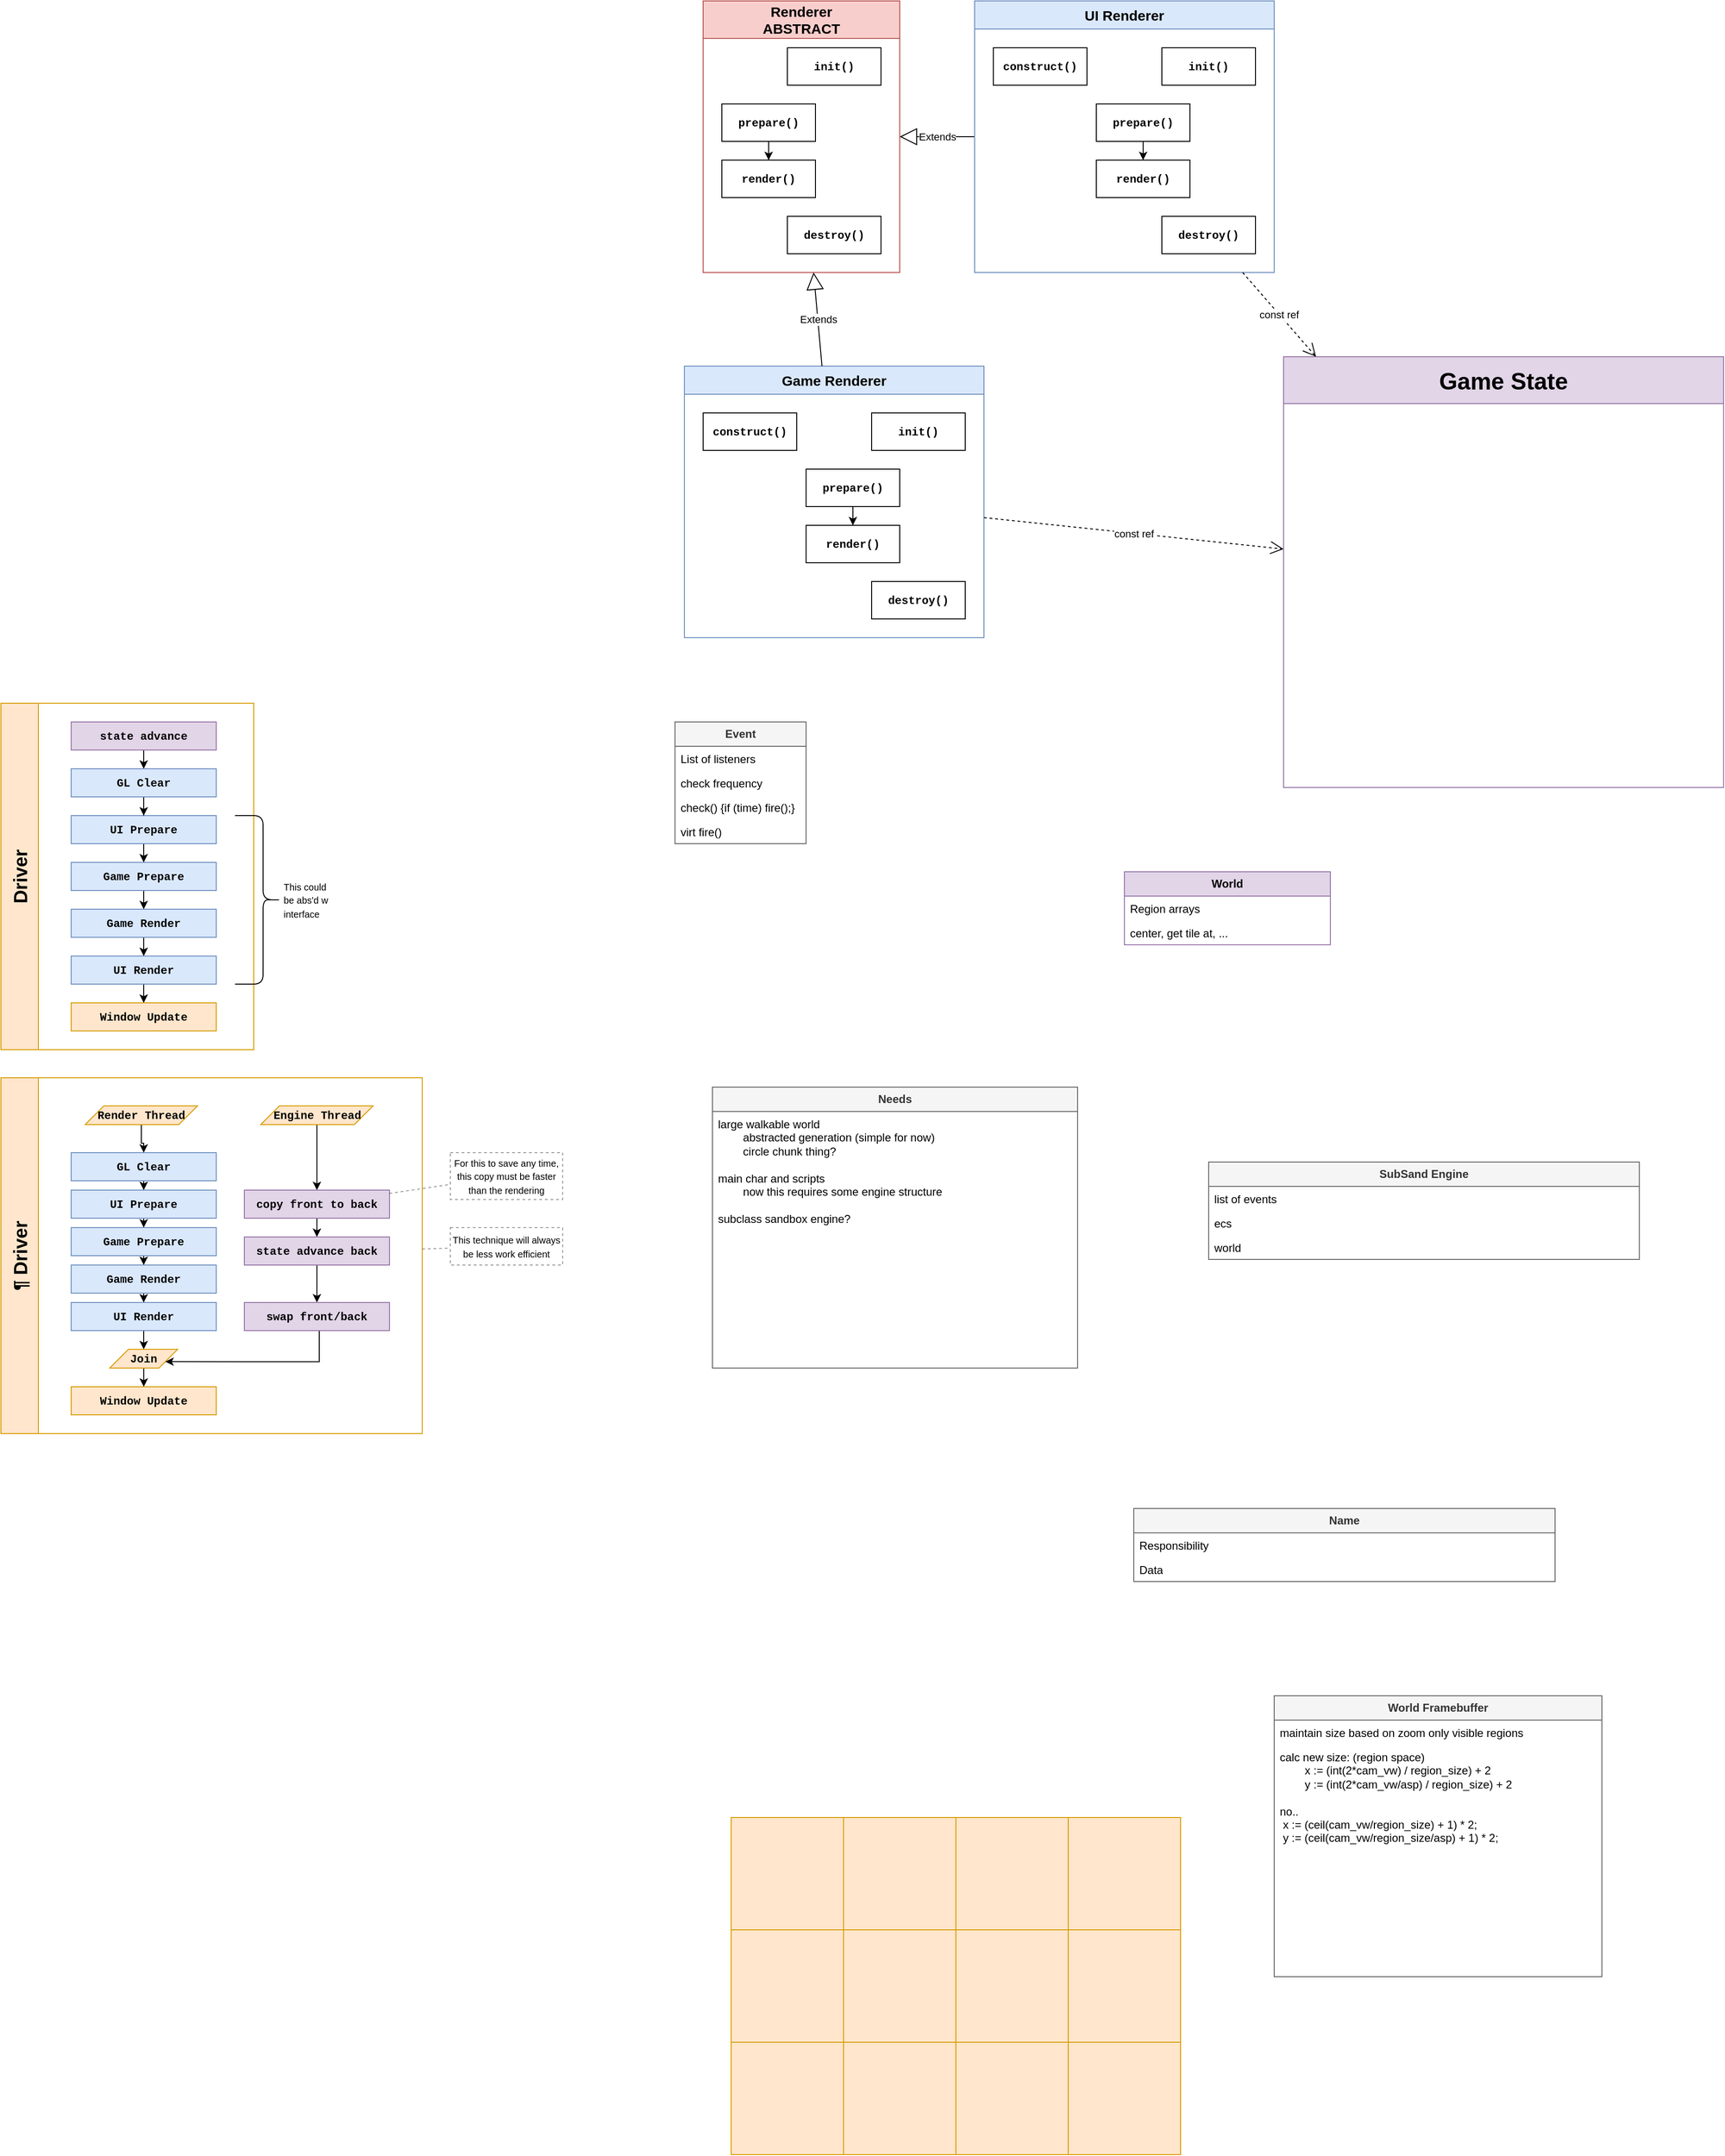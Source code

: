 <mxfile version="24.5.3" type="device">
  <diagram name="Page-1" id="JEAzIKrXxRWVuQYa4M5c">
    <mxGraphModel dx="2514" dy="958" grid="1" gridSize="10" guides="1" tooltips="1" connect="1" arrows="1" fold="1" page="1" pageScale="1" pageWidth="1200" pageHeight="1600" math="0" shadow="0">
      <root>
        <mxCell id="0" />
        <mxCell id="1" parent="0" />
        <mxCell id="Nvr5Osc12EDhb3NBiJlX-1" value="&lt;font style=&quot;font-size: 15px;&quot;&gt;Renderer&lt;/font&gt;&lt;div style=&quot;font-size: 15px;&quot;&gt;&lt;font style=&quot;font-size: 15px;&quot;&gt;ABSTRACT&lt;/font&gt;&lt;/div&gt;" style="swimlane;whiteSpace=wrap;html=1;startSize=40;fillColor=#f8cecc;strokeColor=#b85450;" parent="1" vertex="1">
          <mxGeometry x="80" y="60" width="210" height="290" as="geometry" />
        </mxCell>
        <mxCell id="Nvr5Osc12EDhb3NBiJlX-3" value="&lt;font face=&quot;Courier New&quot;&gt;&lt;b&gt;init()&lt;/b&gt;&lt;/font&gt;" style="rounded=0;whiteSpace=wrap;html=1;" parent="Nvr5Osc12EDhb3NBiJlX-1" vertex="1">
          <mxGeometry x="90" y="50" width="100" height="40" as="geometry" />
        </mxCell>
        <mxCell id="Nvr5Osc12EDhb3NBiJlX-6" style="edgeStyle=orthogonalEdgeStyle;rounded=0;orthogonalLoop=1;jettySize=auto;html=1;" parent="Nvr5Osc12EDhb3NBiJlX-1" source="Nvr5Osc12EDhb3NBiJlX-4" target="Nvr5Osc12EDhb3NBiJlX-5" edge="1">
          <mxGeometry relative="1" as="geometry" />
        </mxCell>
        <mxCell id="Nvr5Osc12EDhb3NBiJlX-4" value="&lt;font face=&quot;Courier New&quot;&gt;&lt;b&gt;prepare()&lt;/b&gt;&lt;/font&gt;" style="rounded=0;whiteSpace=wrap;html=1;" parent="Nvr5Osc12EDhb3NBiJlX-1" vertex="1">
          <mxGeometry x="20" y="110" width="100" height="40" as="geometry" />
        </mxCell>
        <mxCell id="Nvr5Osc12EDhb3NBiJlX-5" value="&lt;font face=&quot;Courier New&quot;&gt;&lt;b&gt;render()&lt;/b&gt;&lt;/font&gt;" style="rounded=0;whiteSpace=wrap;html=1;" parent="Nvr5Osc12EDhb3NBiJlX-1" vertex="1">
          <mxGeometry x="20" y="170" width="100" height="40" as="geometry" />
        </mxCell>
        <mxCell id="Nvr5Osc12EDhb3NBiJlX-7" value="&lt;font face=&quot;Courier New&quot;&gt;&lt;b&gt;destroy()&lt;/b&gt;&lt;/font&gt;" style="rounded=0;whiteSpace=wrap;html=1;" parent="Nvr5Osc12EDhb3NBiJlX-1" vertex="1">
          <mxGeometry x="90" y="230" width="100" height="40" as="geometry" />
        </mxCell>
        <mxCell id="Nvr5Osc12EDhb3NBiJlX-26" value="Extends" style="endArrow=block;endSize=16;endFill=0;html=1;rounded=0;" parent="1" source="Nvr5Osc12EDhb3NBiJlX-27" target="Nvr5Osc12EDhb3NBiJlX-1" edge="1">
          <mxGeometry width="160" relative="1" as="geometry">
            <mxPoint x="570" y="258.265" as="sourcePoint" />
            <mxPoint x="510" y="340" as="targetPoint" />
          </mxGeometry>
        </mxCell>
        <mxCell id="Nvr5Osc12EDhb3NBiJlX-27" value="&lt;span style=&quot;font-size: 15px;&quot;&gt;UI Renderer&lt;/span&gt;" style="swimlane;whiteSpace=wrap;html=1;startSize=30;fillColor=#dae8fc;strokeColor=#6c8ebf;" parent="1" vertex="1">
          <mxGeometry x="370" y="60" width="320" height="290" as="geometry" />
        </mxCell>
        <mxCell id="Nvr5Osc12EDhb3NBiJlX-28" value="&lt;font face=&quot;Courier New&quot;&gt;&lt;b&gt;init()&lt;/b&gt;&lt;/font&gt;" style="rounded=0;whiteSpace=wrap;html=1;" parent="Nvr5Osc12EDhb3NBiJlX-27" vertex="1">
          <mxGeometry x="200" y="50" width="100" height="40" as="geometry" />
        </mxCell>
        <mxCell id="Nvr5Osc12EDhb3NBiJlX-29" style="edgeStyle=orthogonalEdgeStyle;rounded=0;orthogonalLoop=1;jettySize=auto;html=1;" parent="Nvr5Osc12EDhb3NBiJlX-27" source="Nvr5Osc12EDhb3NBiJlX-30" target="Nvr5Osc12EDhb3NBiJlX-31" edge="1">
          <mxGeometry relative="1" as="geometry" />
        </mxCell>
        <mxCell id="Nvr5Osc12EDhb3NBiJlX-30" value="&lt;font face=&quot;Courier New&quot;&gt;&lt;b&gt;prepare()&lt;/b&gt;&lt;/font&gt;" style="rounded=0;whiteSpace=wrap;html=1;" parent="Nvr5Osc12EDhb3NBiJlX-27" vertex="1">
          <mxGeometry x="130" y="110" width="100" height="40" as="geometry" />
        </mxCell>
        <mxCell id="Nvr5Osc12EDhb3NBiJlX-31" value="&lt;font face=&quot;Courier New&quot;&gt;&lt;b&gt;render()&lt;/b&gt;&lt;/font&gt;" style="rounded=0;whiteSpace=wrap;html=1;" parent="Nvr5Osc12EDhb3NBiJlX-27" vertex="1">
          <mxGeometry x="130" y="170" width="100" height="40" as="geometry" />
        </mxCell>
        <mxCell id="Nvr5Osc12EDhb3NBiJlX-32" value="&lt;font face=&quot;Courier New&quot;&gt;&lt;b&gt;destroy()&lt;/b&gt;&lt;/font&gt;" style="rounded=0;whiteSpace=wrap;html=1;" parent="Nvr5Osc12EDhb3NBiJlX-27" vertex="1">
          <mxGeometry x="200" y="230" width="100" height="40" as="geometry" />
        </mxCell>
        <mxCell id="Nvr5Osc12EDhb3NBiJlX-33" value="&lt;font face=&quot;Courier New&quot;&gt;&lt;b&gt;construct()&lt;/b&gt;&lt;/font&gt;" style="rounded=0;whiteSpace=wrap;html=1;" parent="Nvr5Osc12EDhb3NBiJlX-27" vertex="1">
          <mxGeometry x="20" y="50" width="100" height="40" as="geometry" />
        </mxCell>
        <mxCell id="Nvr5Osc12EDhb3NBiJlX-34" value="&lt;span style=&quot;font-size: 15px;&quot;&gt;Game Renderer&lt;/span&gt;" style="swimlane;whiteSpace=wrap;html=1;startSize=30;fillColor=#dae8fc;strokeColor=#6c8ebf;" parent="1" vertex="1">
          <mxGeometry x="60" y="450" width="320" height="290" as="geometry" />
        </mxCell>
        <mxCell id="Nvr5Osc12EDhb3NBiJlX-35" value="&lt;font face=&quot;Courier New&quot;&gt;&lt;b&gt;init()&lt;/b&gt;&lt;/font&gt;" style="rounded=0;whiteSpace=wrap;html=1;" parent="Nvr5Osc12EDhb3NBiJlX-34" vertex="1">
          <mxGeometry x="200" y="50" width="100" height="40" as="geometry" />
        </mxCell>
        <mxCell id="Nvr5Osc12EDhb3NBiJlX-36" style="edgeStyle=orthogonalEdgeStyle;rounded=0;orthogonalLoop=1;jettySize=auto;html=1;" parent="Nvr5Osc12EDhb3NBiJlX-34" source="Nvr5Osc12EDhb3NBiJlX-37" target="Nvr5Osc12EDhb3NBiJlX-38" edge="1">
          <mxGeometry relative="1" as="geometry" />
        </mxCell>
        <mxCell id="Nvr5Osc12EDhb3NBiJlX-37" value="&lt;font face=&quot;Courier New&quot;&gt;&lt;b&gt;prepare()&lt;/b&gt;&lt;/font&gt;" style="rounded=0;whiteSpace=wrap;html=1;" parent="Nvr5Osc12EDhb3NBiJlX-34" vertex="1">
          <mxGeometry x="130" y="110" width="100" height="40" as="geometry" />
        </mxCell>
        <mxCell id="Nvr5Osc12EDhb3NBiJlX-38" value="&lt;font face=&quot;Courier New&quot;&gt;&lt;b&gt;render()&lt;/b&gt;&lt;/font&gt;" style="rounded=0;whiteSpace=wrap;html=1;" parent="Nvr5Osc12EDhb3NBiJlX-34" vertex="1">
          <mxGeometry x="130" y="170" width="100" height="40" as="geometry" />
        </mxCell>
        <mxCell id="Nvr5Osc12EDhb3NBiJlX-39" value="&lt;font face=&quot;Courier New&quot;&gt;&lt;b&gt;destroy()&lt;/b&gt;&lt;/font&gt;" style="rounded=0;whiteSpace=wrap;html=1;" parent="Nvr5Osc12EDhb3NBiJlX-34" vertex="1">
          <mxGeometry x="200" y="230" width="100" height="40" as="geometry" />
        </mxCell>
        <mxCell id="Nvr5Osc12EDhb3NBiJlX-40" value="&lt;font face=&quot;Courier New&quot;&gt;&lt;b&gt;construct()&lt;/b&gt;&lt;/font&gt;" style="rounded=0;whiteSpace=wrap;html=1;" parent="Nvr5Osc12EDhb3NBiJlX-34" vertex="1">
          <mxGeometry x="20" y="50" width="100" height="40" as="geometry" />
        </mxCell>
        <mxCell id="Nvr5Osc12EDhb3NBiJlX-41" value="Extends" style="endArrow=block;endSize=16;endFill=0;html=1;rounded=0;" parent="1" source="Nvr5Osc12EDhb3NBiJlX-34" target="Nvr5Osc12EDhb3NBiJlX-1" edge="1">
          <mxGeometry width="160" relative="1" as="geometry">
            <mxPoint x="350" y="550" as="sourcePoint" />
            <mxPoint x="670" y="450" as="targetPoint" />
          </mxGeometry>
        </mxCell>
        <mxCell id="Nvr5Osc12EDhb3NBiJlX-42" value="&lt;font style=&quot;font-size: 25px;&quot;&gt;Game State&lt;/font&gt;" style="swimlane;whiteSpace=wrap;html=1;fillColor=#e1d5e7;strokeColor=#9673a6;startSize=50;" parent="1" vertex="1">
          <mxGeometry x="700" y="440" width="470" height="460" as="geometry" />
        </mxCell>
        <mxCell id="Nvr5Osc12EDhb3NBiJlX-43" value="const ref" style="endArrow=open;endSize=12;dashed=1;html=1;rounded=0;" parent="1" source="Nvr5Osc12EDhb3NBiJlX-34" target="Nvr5Osc12EDhb3NBiJlX-42" edge="1">
          <mxGeometry width="160" relative="1" as="geometry">
            <mxPoint x="510" y="570" as="sourcePoint" />
            <mxPoint x="670" y="570" as="targetPoint" />
          </mxGeometry>
        </mxCell>
        <mxCell id="Nvr5Osc12EDhb3NBiJlX-44" value="const ref" style="endArrow=open;endSize=12;dashed=1;html=1;rounded=0;" parent="1" source="Nvr5Osc12EDhb3NBiJlX-27" target="Nvr5Osc12EDhb3NBiJlX-42" edge="1">
          <mxGeometry width="160" relative="1" as="geometry">
            <mxPoint x="390" y="658" as="sourcePoint" />
            <mxPoint x="670" y="752" as="targetPoint" />
          </mxGeometry>
        </mxCell>
        <mxCell id="Nvr5Osc12EDhb3NBiJlX-46" value="&lt;font style=&quot;font-size: 20px;&quot;&gt;Driver&lt;/font&gt;" style="swimlane;horizontal=0;whiteSpace=wrap;html=1;fillColor=#ffe6cc;strokeColor=#d79b00;startSize=40;" parent="1" vertex="1">
          <mxGeometry x="-670" y="810" width="270" height="370" as="geometry" />
        </mxCell>
        <mxCell id="Nvr5Osc12EDhb3NBiJlX-53" style="edgeStyle=orthogonalEdgeStyle;rounded=0;orthogonalLoop=1;jettySize=auto;html=1;" parent="Nvr5Osc12EDhb3NBiJlX-46" source="Nvr5Osc12EDhb3NBiJlX-47" target="Nvr5Osc12EDhb3NBiJlX-52" edge="1">
          <mxGeometry relative="1" as="geometry" />
        </mxCell>
        <mxCell id="Nvr5Osc12EDhb3NBiJlX-47" value="&lt;font face=&quot;Courier New&quot;&gt;&lt;b&gt;state advance&lt;/b&gt;&lt;/font&gt;" style="rounded=0;whiteSpace=wrap;html=1;fillColor=#e1d5e7;strokeColor=#9673a6;" parent="Nvr5Osc12EDhb3NBiJlX-46" vertex="1">
          <mxGeometry x="75" y="20" width="155" height="30" as="geometry" />
        </mxCell>
        <mxCell id="Nvr5Osc12EDhb3NBiJlX-55" style="edgeStyle=orthogonalEdgeStyle;rounded=0;orthogonalLoop=1;jettySize=auto;html=1;" parent="Nvr5Osc12EDhb3NBiJlX-46" source="Nvr5Osc12EDhb3NBiJlX-48" target="Nvr5Osc12EDhb3NBiJlX-49" edge="1">
          <mxGeometry relative="1" as="geometry" />
        </mxCell>
        <mxCell id="Nvr5Osc12EDhb3NBiJlX-48" value="&lt;font face=&quot;Courier New&quot;&gt;&lt;b&gt;UI Prepare&lt;/b&gt;&lt;/font&gt;" style="rounded=0;whiteSpace=wrap;html=1;fillColor=#dae8fc;strokeColor=#6c8ebf;" parent="Nvr5Osc12EDhb3NBiJlX-46" vertex="1">
          <mxGeometry x="75" y="120" width="155" height="30" as="geometry" />
        </mxCell>
        <mxCell id="Nvr5Osc12EDhb3NBiJlX-56" style="edgeStyle=orthogonalEdgeStyle;rounded=0;orthogonalLoop=1;jettySize=auto;html=1;" parent="Nvr5Osc12EDhb3NBiJlX-46" source="Nvr5Osc12EDhb3NBiJlX-49" target="Nvr5Osc12EDhb3NBiJlX-50" edge="1">
          <mxGeometry relative="1" as="geometry" />
        </mxCell>
        <mxCell id="Nvr5Osc12EDhb3NBiJlX-49" value="&lt;font face=&quot;Courier New&quot;&gt;&lt;b&gt;Game Prepare&lt;/b&gt;&lt;/font&gt;" style="rounded=0;whiteSpace=wrap;html=1;fillColor=#dae8fc;strokeColor=#6c8ebf;" parent="Nvr5Osc12EDhb3NBiJlX-46" vertex="1">
          <mxGeometry x="75" y="170" width="155" height="30" as="geometry" />
        </mxCell>
        <mxCell id="Nvr5Osc12EDhb3NBiJlX-57" style="edgeStyle=orthogonalEdgeStyle;rounded=0;orthogonalLoop=1;jettySize=auto;html=1;" parent="Nvr5Osc12EDhb3NBiJlX-46" source="Nvr5Osc12EDhb3NBiJlX-50" target="Nvr5Osc12EDhb3NBiJlX-51" edge="1">
          <mxGeometry relative="1" as="geometry" />
        </mxCell>
        <mxCell id="Nvr5Osc12EDhb3NBiJlX-50" value="&lt;font face=&quot;Courier New&quot;&gt;&lt;b&gt;Game Render&lt;/b&gt;&lt;/font&gt;" style="rounded=0;whiteSpace=wrap;html=1;fillColor=#dae8fc;strokeColor=#6c8ebf;" parent="Nvr5Osc12EDhb3NBiJlX-46" vertex="1">
          <mxGeometry x="75" y="220" width="155" height="30" as="geometry" />
        </mxCell>
        <mxCell id="Nvr5Osc12EDhb3NBiJlX-59" style="edgeStyle=orthogonalEdgeStyle;rounded=0;orthogonalLoop=1;jettySize=auto;html=1;" parent="Nvr5Osc12EDhb3NBiJlX-46" source="Nvr5Osc12EDhb3NBiJlX-51" target="Nvr5Osc12EDhb3NBiJlX-58" edge="1">
          <mxGeometry relative="1" as="geometry" />
        </mxCell>
        <mxCell id="Nvr5Osc12EDhb3NBiJlX-51" value="&lt;font face=&quot;Courier New&quot;&gt;&lt;b&gt;UI Render&lt;/b&gt;&lt;/font&gt;" style="rounded=0;whiteSpace=wrap;html=1;fillColor=#dae8fc;strokeColor=#6c8ebf;" parent="Nvr5Osc12EDhb3NBiJlX-46" vertex="1">
          <mxGeometry x="75" y="270" width="155" height="30" as="geometry" />
        </mxCell>
        <mxCell id="Nvr5Osc12EDhb3NBiJlX-54" style="edgeStyle=orthogonalEdgeStyle;rounded=0;orthogonalLoop=1;jettySize=auto;html=1;" parent="Nvr5Osc12EDhb3NBiJlX-46" source="Nvr5Osc12EDhb3NBiJlX-52" target="Nvr5Osc12EDhb3NBiJlX-48" edge="1">
          <mxGeometry relative="1" as="geometry" />
        </mxCell>
        <mxCell id="Nvr5Osc12EDhb3NBiJlX-52" value="&lt;font face=&quot;Courier New&quot;&gt;&lt;b&gt;GL Clear&lt;/b&gt;&lt;/font&gt;" style="rounded=0;whiteSpace=wrap;html=1;fillColor=#dae8fc;strokeColor=#6c8ebf;" parent="Nvr5Osc12EDhb3NBiJlX-46" vertex="1">
          <mxGeometry x="75" y="70" width="155" height="30" as="geometry" />
        </mxCell>
        <mxCell id="Nvr5Osc12EDhb3NBiJlX-58" value="&lt;font face=&quot;Courier New&quot;&gt;&lt;b&gt;Window Update&lt;/b&gt;&lt;/font&gt;" style="rounded=0;whiteSpace=wrap;html=1;fillColor=#ffe6cc;strokeColor=#d79b00;" parent="Nvr5Osc12EDhb3NBiJlX-46" vertex="1">
          <mxGeometry x="75" y="320" width="155" height="30" as="geometry" />
        </mxCell>
        <mxCell id="Nvr5Osc12EDhb3NBiJlX-60" value="&lt;font style=&quot;font-size: 10px;&quot;&gt;This could be abs&#39;d w interface&lt;/font&gt;" style="shape=curlyBracket;whiteSpace=wrap;html=1;rounded=1;flipH=1;labelPosition=right;verticalLabelPosition=middle;align=left;verticalAlign=middle;size=0.4;" parent="1" vertex="1">
          <mxGeometry x="-420" y="930" width="50" height="180" as="geometry" />
        </mxCell>
        <mxCell id="Nvr5Osc12EDhb3NBiJlX-61" value="&lt;font style=&quot;font-size: 20px;&quot;&gt;¶ Driver&lt;/font&gt;" style="swimlane;horizontal=0;whiteSpace=wrap;html=1;fillColor=#ffe6cc;strokeColor=#d79b00;startSize=40;" parent="1" vertex="1">
          <mxGeometry x="-670" y="1210" width="450" height="380" as="geometry" />
        </mxCell>
        <mxCell id="Nvr5Osc12EDhb3NBiJlX-85" style="edgeStyle=orthogonalEdgeStyle;rounded=0;orthogonalLoop=1;jettySize=auto;html=1;" parent="Nvr5Osc12EDhb3NBiJlX-61" source="Nvr5Osc12EDhb3NBiJlX-63" target="Nvr5Osc12EDhb3NBiJlX-84" edge="1">
          <mxGeometry relative="1" as="geometry" />
        </mxCell>
        <mxCell id="Nvr5Osc12EDhb3NBiJlX-63" value="&lt;font face=&quot;Courier New&quot;&gt;&lt;b&gt;copy front to back&lt;/b&gt;&lt;/font&gt;" style="rounded=0;whiteSpace=wrap;html=1;fillColor=#e1d5e7;strokeColor=#9673a6;" parent="Nvr5Osc12EDhb3NBiJlX-61" vertex="1">
          <mxGeometry x="260" y="120" width="155" height="30" as="geometry" />
        </mxCell>
        <mxCell id="Nvr5Osc12EDhb3NBiJlX-64" style="edgeStyle=orthogonalEdgeStyle;rounded=0;orthogonalLoop=1;jettySize=auto;html=1;" parent="Nvr5Osc12EDhb3NBiJlX-61" source="Nvr5Osc12EDhb3NBiJlX-65" target="Nvr5Osc12EDhb3NBiJlX-67" edge="1">
          <mxGeometry relative="1" as="geometry" />
        </mxCell>
        <mxCell id="Nvr5Osc12EDhb3NBiJlX-66" style="edgeStyle=orthogonalEdgeStyle;rounded=0;orthogonalLoop=1;jettySize=auto;html=1;" parent="Nvr5Osc12EDhb3NBiJlX-61" source="Nvr5Osc12EDhb3NBiJlX-67" target="Nvr5Osc12EDhb3NBiJlX-69" edge="1">
          <mxGeometry relative="1" as="geometry" />
        </mxCell>
        <mxCell id="Nvr5Osc12EDhb3NBiJlX-67" value="&lt;font face=&quot;Courier New&quot;&gt;&lt;b&gt;Game Prepare&lt;/b&gt;&lt;/font&gt;" style="rounded=0;whiteSpace=wrap;html=1;fillColor=#dae8fc;strokeColor=#6c8ebf;" parent="Nvr5Osc12EDhb3NBiJlX-61" vertex="1">
          <mxGeometry x="75" y="160" width="155" height="30" as="geometry" />
        </mxCell>
        <mxCell id="Nvr5Osc12EDhb3NBiJlX-68" style="edgeStyle=orthogonalEdgeStyle;rounded=0;orthogonalLoop=1;jettySize=auto;html=1;" parent="Nvr5Osc12EDhb3NBiJlX-61" source="Nvr5Osc12EDhb3NBiJlX-69" target="Nvr5Osc12EDhb3NBiJlX-71" edge="1">
          <mxGeometry relative="1" as="geometry" />
        </mxCell>
        <mxCell id="Nvr5Osc12EDhb3NBiJlX-69" value="&lt;font face=&quot;Courier New&quot;&gt;&lt;b&gt;Game Render&lt;/b&gt;&lt;/font&gt;" style="rounded=0;whiteSpace=wrap;html=1;fillColor=#dae8fc;strokeColor=#6c8ebf;" parent="Nvr5Osc12EDhb3NBiJlX-61" vertex="1">
          <mxGeometry x="75" y="200" width="155" height="30" as="geometry" />
        </mxCell>
        <mxCell id="Nvr5Osc12EDhb3NBiJlX-87" style="edgeStyle=orthogonalEdgeStyle;rounded=0;orthogonalLoop=1;jettySize=auto;html=1;" parent="Nvr5Osc12EDhb3NBiJlX-61" source="Nvr5Osc12EDhb3NBiJlX-71" target="Nvr5Osc12EDhb3NBiJlX-86" edge="1">
          <mxGeometry relative="1" as="geometry" />
        </mxCell>
        <mxCell id="Nvr5Osc12EDhb3NBiJlX-71" value="&lt;font face=&quot;Courier New&quot;&gt;&lt;b&gt;UI Render&lt;/b&gt;&lt;/font&gt;" style="rounded=0;whiteSpace=wrap;html=1;fillColor=#dae8fc;strokeColor=#6c8ebf;" parent="Nvr5Osc12EDhb3NBiJlX-61" vertex="1">
          <mxGeometry x="75" y="240" width="155" height="30" as="geometry" />
        </mxCell>
        <mxCell id="Nvr5Osc12EDhb3NBiJlX-101" style="edgeStyle=orthogonalEdgeStyle;rounded=0;orthogonalLoop=1;jettySize=auto;html=1;entryX=0.5;entryY=0;entryDx=0;entryDy=0;" parent="Nvr5Osc12EDhb3NBiJlX-61" source="Nvr5Osc12EDhb3NBiJlX-73" target="Nvr5Osc12EDhb3NBiJlX-65" edge="1">
          <mxGeometry relative="1" as="geometry" />
        </mxCell>
        <mxCell id="Nvr5Osc12EDhb3NBiJlX-73" value="&lt;font face=&quot;Courier New&quot;&gt;&lt;b&gt;GL Clear&lt;/b&gt;&lt;/font&gt;" style="rounded=0;whiteSpace=wrap;html=1;fillColor=#dae8fc;strokeColor=#6c8ebf;" parent="Nvr5Osc12EDhb3NBiJlX-61" vertex="1">
          <mxGeometry x="75" y="80" width="155" height="30" as="geometry" />
        </mxCell>
        <mxCell id="Nvr5Osc12EDhb3NBiJlX-74" value="&lt;font face=&quot;Courier New&quot;&gt;&lt;b&gt;Window Update&lt;/b&gt;&lt;/font&gt;" style="rounded=0;whiteSpace=wrap;html=1;fillColor=#ffe6cc;strokeColor=#d79b00;" parent="Nvr5Osc12EDhb3NBiJlX-61" vertex="1">
          <mxGeometry x="75" y="330" width="155" height="30" as="geometry" />
        </mxCell>
        <mxCell id="Nvr5Osc12EDhb3NBiJlX-83" style="edgeStyle=orthogonalEdgeStyle;rounded=0;orthogonalLoop=1;jettySize=auto;html=1;entryX=0.5;entryY=0;entryDx=0;entryDy=0;" parent="Nvr5Osc12EDhb3NBiJlX-61" source="sQQ3VaDpg-WrfRXjGf0c-1" target="Nvr5Osc12EDhb3NBiJlX-63" edge="1">
          <mxGeometry relative="1" as="geometry" />
        </mxCell>
        <mxCell id="Nvr5Osc12EDhb3NBiJlX-98" style="edgeStyle=orthogonalEdgeStyle;rounded=0;orthogonalLoop=1;jettySize=auto;html=1;" parent="Nvr5Osc12EDhb3NBiJlX-61" source="Nvr5Osc12EDhb3NBiJlX-76" target="Nvr5Osc12EDhb3NBiJlX-73" edge="1">
          <mxGeometry relative="1" as="geometry" />
        </mxCell>
        <mxCell id="Nvr5Osc12EDhb3NBiJlX-76" value="&lt;b style=&quot;font-family: &amp;quot;Courier New&amp;quot;;&quot;&gt;Render Thread&lt;/b&gt;" style="shape=parallelogram;perimeter=parallelogramPerimeter;whiteSpace=wrap;html=1;fixedSize=1;fillColor=#ffe6cc;strokeColor=#d79b00;" parent="Nvr5Osc12EDhb3NBiJlX-61" vertex="1">
          <mxGeometry x="90" y="30" width="120" height="20" as="geometry" />
        </mxCell>
        <mxCell id="Nvr5Osc12EDhb3NBiJlX-93" style="edgeStyle=orthogonalEdgeStyle;rounded=0;orthogonalLoop=1;jettySize=auto;html=1;" parent="Nvr5Osc12EDhb3NBiJlX-61" source="Nvr5Osc12EDhb3NBiJlX-84" target="Nvr5Osc12EDhb3NBiJlX-89" edge="1">
          <mxGeometry relative="1" as="geometry" />
        </mxCell>
        <mxCell id="Nvr5Osc12EDhb3NBiJlX-84" value="&lt;font face=&quot;Courier New&quot;&gt;&lt;b&gt;state advance back&lt;/b&gt;&lt;/font&gt;" style="rounded=0;whiteSpace=wrap;html=1;fillColor=#e1d5e7;strokeColor=#9673a6;" parent="Nvr5Osc12EDhb3NBiJlX-61" vertex="1">
          <mxGeometry x="260" y="170" width="155" height="30" as="geometry" />
        </mxCell>
        <mxCell id="Nvr5Osc12EDhb3NBiJlX-88" style="edgeStyle=orthogonalEdgeStyle;rounded=0;orthogonalLoop=1;jettySize=auto;html=1;" parent="Nvr5Osc12EDhb3NBiJlX-61" source="Nvr5Osc12EDhb3NBiJlX-86" target="Nvr5Osc12EDhb3NBiJlX-74" edge="1">
          <mxGeometry relative="1" as="geometry" />
        </mxCell>
        <mxCell id="Nvr5Osc12EDhb3NBiJlX-86" value="&lt;b style=&quot;font-family: &amp;quot;Courier New&amp;quot;;&quot;&gt;Join&lt;/b&gt;" style="shape=parallelogram;perimeter=parallelogramPerimeter;whiteSpace=wrap;html=1;fixedSize=1;fillColor=#ffe6cc;strokeColor=#d79b00;" parent="Nvr5Osc12EDhb3NBiJlX-61" vertex="1">
          <mxGeometry x="116.25" y="290" width="72.5" height="20" as="geometry" />
        </mxCell>
        <mxCell id="Nvr5Osc12EDhb3NBiJlX-92" style="edgeStyle=orthogonalEdgeStyle;rounded=0;orthogonalLoop=1;jettySize=auto;html=1;entryX=1;entryY=0.75;entryDx=0;entryDy=0;" parent="Nvr5Osc12EDhb3NBiJlX-61" source="Nvr5Osc12EDhb3NBiJlX-89" target="Nvr5Osc12EDhb3NBiJlX-86" edge="1">
          <mxGeometry relative="1" as="geometry">
            <mxPoint x="337.5" y="305" as="targetPoint" />
            <Array as="points">
              <mxPoint x="340" y="303" />
            </Array>
          </mxGeometry>
        </mxCell>
        <mxCell id="Nvr5Osc12EDhb3NBiJlX-89" value="&lt;font face=&quot;Courier New&quot;&gt;&lt;b&gt;swap front/back&lt;/b&gt;&lt;/font&gt;" style="rounded=0;whiteSpace=wrap;html=1;fillColor=#e1d5e7;strokeColor=#9673a6;" parent="Nvr5Osc12EDhb3NBiJlX-61" vertex="1">
          <mxGeometry x="260" y="240" width="155" height="30" as="geometry" />
        </mxCell>
        <mxCell id="Nvr5Osc12EDhb3NBiJlX-65" value="&lt;font face=&quot;Courier New&quot;&gt;&lt;b&gt;UI Prepare&lt;/b&gt;&lt;/font&gt;" style="rounded=0;whiteSpace=wrap;html=1;fillColor=#dae8fc;strokeColor=#6c8ebf;" parent="Nvr5Osc12EDhb3NBiJlX-61" vertex="1">
          <mxGeometry x="75" y="120" width="155" height="30" as="geometry" />
        </mxCell>
        <mxCell id="sQQ3VaDpg-WrfRXjGf0c-1" value="&lt;b style=&quot;font-family: &amp;quot;Courier New&amp;quot;;&quot;&gt;Engine Thread&lt;/b&gt;" style="shape=parallelogram;perimeter=parallelogramPerimeter;whiteSpace=wrap;html=1;fixedSize=1;fillColor=#ffe6cc;strokeColor=#d79b00;" parent="Nvr5Osc12EDhb3NBiJlX-61" vertex="1">
          <mxGeometry x="277.5" y="30" width="120" height="20" as="geometry" />
        </mxCell>
        <mxCell id="Nvr5Osc12EDhb3NBiJlX-107" value="" style="endArrow=none;html=1;rounded=0;dashed=1;opacity=40;" parent="1" source="Nvr5Osc12EDhb3NBiJlX-63" target="Nvr5Osc12EDhb3NBiJlX-109" edge="1">
          <mxGeometry width="50" height="50" relative="1" as="geometry">
            <mxPoint x="-340" y="1450" as="sourcePoint" />
            <mxPoint x="-290" y="1400" as="targetPoint" />
          </mxGeometry>
        </mxCell>
        <mxCell id="Nvr5Osc12EDhb3NBiJlX-109" value="&lt;span style=&quot;text-align: left;&quot;&gt;&lt;span style=&quot;font-size: 10px;&quot;&gt;For this to save any time, this copy must be faster than the rendering&lt;/span&gt;&lt;/span&gt;" style="whiteSpace=wrap;html=1;dashed=1;opacity=40;" parent="1" vertex="1">
          <mxGeometry x="-190" y="1290" width="120" height="50" as="geometry" />
        </mxCell>
        <mxCell id="Nvr5Osc12EDhb3NBiJlX-110" value="" style="endArrow=none;html=1;rounded=0;dashed=1;opacity=40;" parent="1" source="Nvr5Osc12EDhb3NBiJlX-61" target="Nvr5Osc12EDhb3NBiJlX-111" edge="1">
          <mxGeometry width="50" height="50" relative="1" as="geometry">
            <mxPoint x="-230" y="1444" as="sourcePoint" />
            <mxPoint x="-265" y="1510" as="targetPoint" />
          </mxGeometry>
        </mxCell>
        <mxCell id="Nvr5Osc12EDhb3NBiJlX-111" value="&lt;span style=&quot;text-align: left;&quot;&gt;&lt;span style=&quot;font-size: 10px;&quot;&gt;This technique will always be less work efficient&lt;/span&gt;&lt;/span&gt;" style="whiteSpace=wrap;html=1;dashed=1;opacity=40;" parent="1" vertex="1">
          <mxGeometry x="-190" y="1370" width="120" height="40" as="geometry" />
        </mxCell>
        <mxCell id="sQQ3VaDpg-WrfRXjGf0c-2" value="&lt;b&gt;Event&lt;/b&gt;" style="swimlane;fontStyle=0;childLayout=stackLayout;horizontal=1;startSize=26;fillColor=#f5f5f5;horizontalStack=0;resizeParent=1;resizeParentMax=0;resizeLast=0;collapsible=1;marginBottom=0;whiteSpace=wrap;html=1;strokeColor=#666666;fontColor=#333333;" parent="1" vertex="1">
          <mxGeometry x="50" y="830" width="140" height="130" as="geometry" />
        </mxCell>
        <mxCell id="sQQ3VaDpg-WrfRXjGf0c-3" value="List of listeners" style="text;strokeColor=none;fillColor=none;align=left;verticalAlign=top;spacingLeft=4;spacingRight=4;overflow=hidden;rotatable=0;points=[[0,0.5],[1,0.5]];portConstraint=eastwest;whiteSpace=wrap;html=1;" parent="sQQ3VaDpg-WrfRXjGf0c-2" vertex="1">
          <mxGeometry y="26" width="140" height="26" as="geometry" />
        </mxCell>
        <mxCell id="sQQ3VaDpg-WrfRXjGf0c-4" value="check frequency" style="text;strokeColor=none;fillColor=none;align=left;verticalAlign=top;spacingLeft=4;spacingRight=4;overflow=hidden;rotatable=0;points=[[0,0.5],[1,0.5]];portConstraint=eastwest;whiteSpace=wrap;html=1;" parent="sQQ3VaDpg-WrfRXjGf0c-2" vertex="1">
          <mxGeometry y="52" width="140" height="26" as="geometry" />
        </mxCell>
        <mxCell id="sQQ3VaDpg-WrfRXjGf0c-5" value="check() {if (time) fire();}" style="text;strokeColor=none;fillColor=none;align=left;verticalAlign=top;spacingLeft=4;spacingRight=4;overflow=hidden;rotatable=0;points=[[0,0.5],[1,0.5]];portConstraint=eastwest;whiteSpace=wrap;html=1;" parent="sQQ3VaDpg-WrfRXjGf0c-2" vertex="1">
          <mxGeometry y="78" width="140" height="26" as="geometry" />
        </mxCell>
        <mxCell id="sQQ3VaDpg-WrfRXjGf0c-6" value="virt fire()" style="text;strokeColor=none;fillColor=none;align=left;verticalAlign=top;spacingLeft=4;spacingRight=4;overflow=hidden;rotatable=0;points=[[0,0.5],[1,0.5]];portConstraint=eastwest;whiteSpace=wrap;html=1;" parent="sQQ3VaDpg-WrfRXjGf0c-2" vertex="1">
          <mxGeometry y="104" width="140" height="26" as="geometry" />
        </mxCell>
        <mxCell id="Dr_gWiVqW-axyPOpUI71-1" value="&lt;b&gt;World&lt;/b&gt;" style="swimlane;fontStyle=0;childLayout=stackLayout;horizontal=1;startSize=26;fillColor=#e1d5e7;horizontalStack=0;resizeParent=1;resizeParentMax=0;resizeLast=0;collapsible=1;marginBottom=0;whiteSpace=wrap;html=1;strokeColor=#9673a6;" parent="1" vertex="1">
          <mxGeometry x="530" y="990" width="220" height="78" as="geometry" />
        </mxCell>
        <mxCell id="Dr_gWiVqW-axyPOpUI71-2" value="Region arrays" style="text;strokeColor=none;fillColor=none;align=left;verticalAlign=top;spacingLeft=4;spacingRight=4;overflow=hidden;rotatable=0;points=[[0,0.5],[1,0.5]];portConstraint=eastwest;whiteSpace=wrap;html=1;" parent="Dr_gWiVqW-axyPOpUI71-1" vertex="1">
          <mxGeometry y="26" width="220" height="26" as="geometry" />
        </mxCell>
        <mxCell id="Dr_gWiVqW-axyPOpUI71-3" value="center, get tile at, ..." style="text;strokeColor=none;fillColor=none;align=left;verticalAlign=top;spacingLeft=4;spacingRight=4;overflow=hidden;rotatable=0;points=[[0,0.5],[1,0.5]];portConstraint=eastwest;whiteSpace=wrap;html=1;" parent="Dr_gWiVqW-axyPOpUI71-1" vertex="1">
          <mxGeometry y="52" width="220" height="26" as="geometry" />
        </mxCell>
        <mxCell id="Dr_gWiVqW-axyPOpUI71-4" value="&lt;b&gt;Needs&lt;/b&gt;" style="swimlane;fontStyle=0;childLayout=stackLayout;horizontal=1;startSize=26;fillColor=#f5f5f5;horizontalStack=0;resizeParent=1;resizeParentMax=0;resizeLast=0;collapsible=1;marginBottom=0;whiteSpace=wrap;html=1;strokeColor=#666666;fontColor=#333333;" parent="1" vertex="1">
          <mxGeometry x="90" y="1220" width="390" height="300" as="geometry" />
        </mxCell>
        <mxCell id="Dr_gWiVqW-axyPOpUI71-5" value="large walkable world&lt;div&gt;&lt;span style=&quot;white-space: pre;&quot;&gt;&#x9;&lt;/span&gt;abstracted generation (simple for now)&lt;br&gt;&lt;/div&gt;&lt;div&gt;&lt;span style=&quot;white-space: pre;&quot;&gt;&#x9;&lt;/span&gt;circle chunk thing?&lt;br&gt;&lt;/div&gt;&lt;div&gt;&lt;br&gt;&lt;/div&gt;&lt;div&gt;main char and scripts&lt;/div&gt;&lt;div&gt;&lt;span style=&quot;white-space: pre;&quot;&gt;&#x9;&lt;/span&gt;now this requires some engine structure&lt;br&gt;&lt;/div&gt;&lt;div&gt;&lt;br&gt;&lt;/div&gt;&lt;div&gt;subclass sandbox engine?&lt;/div&gt;" style="text;strokeColor=none;fillColor=none;align=left;verticalAlign=top;spacingLeft=4;spacingRight=4;overflow=hidden;rotatable=0;points=[[0,0.5],[1,0.5]];portConstraint=eastwest;whiteSpace=wrap;html=1;" parent="Dr_gWiVqW-axyPOpUI71-4" vertex="1">
          <mxGeometry y="26" width="390" height="274" as="geometry" />
        </mxCell>
        <mxCell id="Dr_gWiVqW-axyPOpUI71-7" value="&lt;b&gt;SubSand Engine&lt;/b&gt;" style="swimlane;fontStyle=0;childLayout=stackLayout;horizontal=1;startSize=26;fillColor=#f5f5f5;horizontalStack=0;resizeParent=1;resizeParentMax=0;resizeLast=0;collapsible=1;marginBottom=0;whiteSpace=wrap;html=1;strokeColor=#666666;fontColor=#333333;" parent="1" vertex="1">
          <mxGeometry x="620" y="1300" width="460" height="104" as="geometry" />
        </mxCell>
        <mxCell id="Dr_gWiVqW-axyPOpUI71-8" value="list of events" style="text;strokeColor=none;fillColor=none;align=left;verticalAlign=top;spacingLeft=4;spacingRight=4;overflow=hidden;rotatable=0;points=[[0,0.5],[1,0.5]];portConstraint=eastwest;whiteSpace=wrap;html=1;" parent="Dr_gWiVqW-axyPOpUI71-7" vertex="1">
          <mxGeometry y="26" width="460" height="26" as="geometry" />
        </mxCell>
        <mxCell id="Dr_gWiVqW-axyPOpUI71-9" value="ecs" style="text;strokeColor=none;fillColor=none;align=left;verticalAlign=top;spacingLeft=4;spacingRight=4;overflow=hidden;rotatable=0;points=[[0,0.5],[1,0.5]];portConstraint=eastwest;whiteSpace=wrap;html=1;" parent="Dr_gWiVqW-axyPOpUI71-7" vertex="1">
          <mxGeometry y="52" width="460" height="26" as="geometry" />
        </mxCell>
        <mxCell id="Dr_gWiVqW-axyPOpUI71-10" value="world" style="text;strokeColor=none;fillColor=none;align=left;verticalAlign=top;spacingLeft=4;spacingRight=4;overflow=hidden;rotatable=0;points=[[0,0.5],[1,0.5]];portConstraint=eastwest;whiteSpace=wrap;html=1;" parent="Dr_gWiVqW-axyPOpUI71-7" vertex="1">
          <mxGeometry y="78" width="460" height="26" as="geometry" />
        </mxCell>
        <mxCell id="Dr_gWiVqW-axyPOpUI71-11" value="&lt;b&gt;Name&lt;/b&gt;" style="swimlane;fontStyle=0;childLayout=stackLayout;horizontal=1;startSize=26;fillColor=#f5f5f5;horizontalStack=0;resizeParent=1;resizeParentMax=0;resizeLast=0;collapsible=1;marginBottom=0;whiteSpace=wrap;html=1;strokeColor=#666666;fontColor=#333333;" parent="1" vertex="1">
          <mxGeometry x="540" y="1670" width="450" height="78" as="geometry" />
        </mxCell>
        <mxCell id="Dr_gWiVqW-axyPOpUI71-12" value="Responsibility" style="text;strokeColor=none;fillColor=none;align=left;verticalAlign=top;spacingLeft=4;spacingRight=4;overflow=hidden;rotatable=0;points=[[0,0.5],[1,0.5]];portConstraint=eastwest;whiteSpace=wrap;html=1;" parent="Dr_gWiVqW-axyPOpUI71-11" vertex="1">
          <mxGeometry y="26" width="450" height="26" as="geometry" />
        </mxCell>
        <mxCell id="Dr_gWiVqW-axyPOpUI71-13" value="Data" style="text;strokeColor=none;fillColor=none;align=left;verticalAlign=top;spacingLeft=4;spacingRight=4;overflow=hidden;rotatable=0;points=[[0,0.5],[1,0.5]];portConstraint=eastwest;whiteSpace=wrap;html=1;" parent="Dr_gWiVqW-axyPOpUI71-11" vertex="1">
          <mxGeometry y="52" width="450" height="26" as="geometry" />
        </mxCell>
        <mxCell id="-hlilkjOP3UceoXZxoxQ-2" value="" style="rounded=0;whiteSpace=wrap;html=1;" vertex="1" parent="1">
          <mxGeometry x="110" y="2000" width="480" height="360" as="geometry" />
        </mxCell>
        <mxCell id="-hlilkjOP3UceoXZxoxQ-3" value="" style="whiteSpace=wrap;html=1;aspect=fixed;fillColor=#ffe6cc;strokeColor=#d79b00;" vertex="1" parent="1">
          <mxGeometry x="110" y="2240" width="120" height="120" as="geometry" />
        </mxCell>
        <mxCell id="-hlilkjOP3UceoXZxoxQ-4" value="" style="whiteSpace=wrap;html=1;aspect=fixed;fillColor=#ffe6cc;strokeColor=#d79b00;" vertex="1" parent="1">
          <mxGeometry x="230" y="2240" width="120" height="120" as="geometry" />
        </mxCell>
        <mxCell id="-hlilkjOP3UceoXZxoxQ-5" value="" style="whiteSpace=wrap;html=1;aspect=fixed;fillColor=#ffe6cc;strokeColor=#d79b00;" vertex="1" parent="1">
          <mxGeometry x="470" y="2240" width="120" height="120" as="geometry" />
        </mxCell>
        <mxCell id="-hlilkjOP3UceoXZxoxQ-6" value="" style="whiteSpace=wrap;html=1;aspect=fixed;fillColor=#ffe6cc;strokeColor=#d79b00;" vertex="1" parent="1">
          <mxGeometry x="350" y="2240" width="120" height="120" as="geometry" />
        </mxCell>
        <mxCell id="-hlilkjOP3UceoXZxoxQ-7" value="" style="whiteSpace=wrap;html=1;aspect=fixed;fillColor=#ffe6cc;strokeColor=#d79b00;" vertex="1" parent="1">
          <mxGeometry x="110" y="2120" width="120" height="120" as="geometry" />
        </mxCell>
        <mxCell id="-hlilkjOP3UceoXZxoxQ-8" value="" style="whiteSpace=wrap;html=1;aspect=fixed;fillColor=#ffe6cc;strokeColor=#d79b00;" vertex="1" parent="1">
          <mxGeometry x="230" y="2120" width="120" height="120" as="geometry" />
        </mxCell>
        <mxCell id="-hlilkjOP3UceoXZxoxQ-9" value="" style="whiteSpace=wrap;html=1;aspect=fixed;fillColor=#ffe6cc;strokeColor=#d79b00;" vertex="1" parent="1">
          <mxGeometry x="470" y="2120" width="120" height="120" as="geometry" />
        </mxCell>
        <mxCell id="-hlilkjOP3UceoXZxoxQ-10" value="" style="whiteSpace=wrap;html=1;aspect=fixed;fillColor=#ffe6cc;strokeColor=#d79b00;" vertex="1" parent="1">
          <mxGeometry x="350" y="2120" width="120" height="120" as="geometry" />
        </mxCell>
        <mxCell id="-hlilkjOP3UceoXZxoxQ-11" value="" style="whiteSpace=wrap;html=1;aspect=fixed;fillColor=#ffe6cc;strokeColor=#d79b00;" vertex="1" parent="1">
          <mxGeometry x="110" y="2000" width="120" height="120" as="geometry" />
        </mxCell>
        <mxCell id="-hlilkjOP3UceoXZxoxQ-12" value="" style="whiteSpace=wrap;html=1;aspect=fixed;fillColor=#ffe6cc;strokeColor=#d79b00;" vertex="1" parent="1">
          <mxGeometry x="230" y="2000" width="120" height="120" as="geometry" />
        </mxCell>
        <mxCell id="-hlilkjOP3UceoXZxoxQ-13" value="" style="whiteSpace=wrap;html=1;aspect=fixed;fillColor=#ffe6cc;strokeColor=#d79b00;" vertex="1" parent="1">
          <mxGeometry x="470" y="2000" width="120" height="120" as="geometry" />
        </mxCell>
        <mxCell id="-hlilkjOP3UceoXZxoxQ-14" value="" style="whiteSpace=wrap;html=1;aspect=fixed;fillColor=#ffe6cc;strokeColor=#d79b00;" vertex="1" parent="1">
          <mxGeometry x="350" y="2000" width="120" height="120" as="geometry" />
        </mxCell>
        <mxCell id="-hlilkjOP3UceoXZxoxQ-15" value="&lt;b&gt;World Framebuffer&lt;/b&gt;" style="swimlane;fontStyle=0;childLayout=stackLayout;horizontal=1;startSize=26;fillColor=#f5f5f5;horizontalStack=0;resizeParent=1;resizeParentMax=0;resizeLast=0;collapsible=1;marginBottom=0;whiteSpace=wrap;html=1;strokeColor=#666666;fontColor=#333333;" vertex="1" parent="1">
          <mxGeometry x="690" y="1870" width="350" height="300" as="geometry" />
        </mxCell>
        <mxCell id="-hlilkjOP3UceoXZxoxQ-16" value="maintain size based on zoom only visible regions" style="text;strokeColor=none;fillColor=none;align=left;verticalAlign=top;spacingLeft=4;spacingRight=4;overflow=hidden;rotatable=0;points=[[0,0.5],[1,0.5]];portConstraint=eastwest;whiteSpace=wrap;html=1;" vertex="1" parent="-hlilkjOP3UceoXZxoxQ-15">
          <mxGeometry y="26" width="350" height="26" as="geometry" />
        </mxCell>
        <mxCell id="-hlilkjOP3UceoXZxoxQ-18" value="calc new size: (region space)&lt;div&gt;&lt;span style=&quot;white-space: pre;&quot;&gt;&#x9;&lt;/span&gt;x := (int(2*cam_vw) / region_size) + 2&lt;br&gt;&lt;/div&gt;&lt;div&gt;&lt;span style=&quot;white-space: pre;&quot;&gt;&#x9;&lt;/span&gt;y := (int(2*cam_vw/asp) / region_size) + 2&lt;br&gt;&lt;/div&gt;&lt;div&gt;&lt;br&gt;&lt;/div&gt;&lt;div&gt;no..&lt;/div&gt;&lt;div&gt;&amp;nbsp;x := (ceil(cam_vw/region_size) + 1) * 2;&lt;/div&gt;&lt;div&gt;&amp;nbsp;y := (ceil(cam_vw/region_size/asp) + 1) * 2;&lt;/div&gt;" style="text;strokeColor=none;fillColor=none;align=left;verticalAlign=top;spacingLeft=4;spacingRight=4;overflow=hidden;rotatable=0;points=[[0,0.5],[1,0.5]];portConstraint=eastwest;whiteSpace=wrap;html=1;" vertex="1" parent="-hlilkjOP3UceoXZxoxQ-15">
          <mxGeometry y="52" width="350" height="248" as="geometry" />
        </mxCell>
      </root>
    </mxGraphModel>
  </diagram>
</mxfile>
